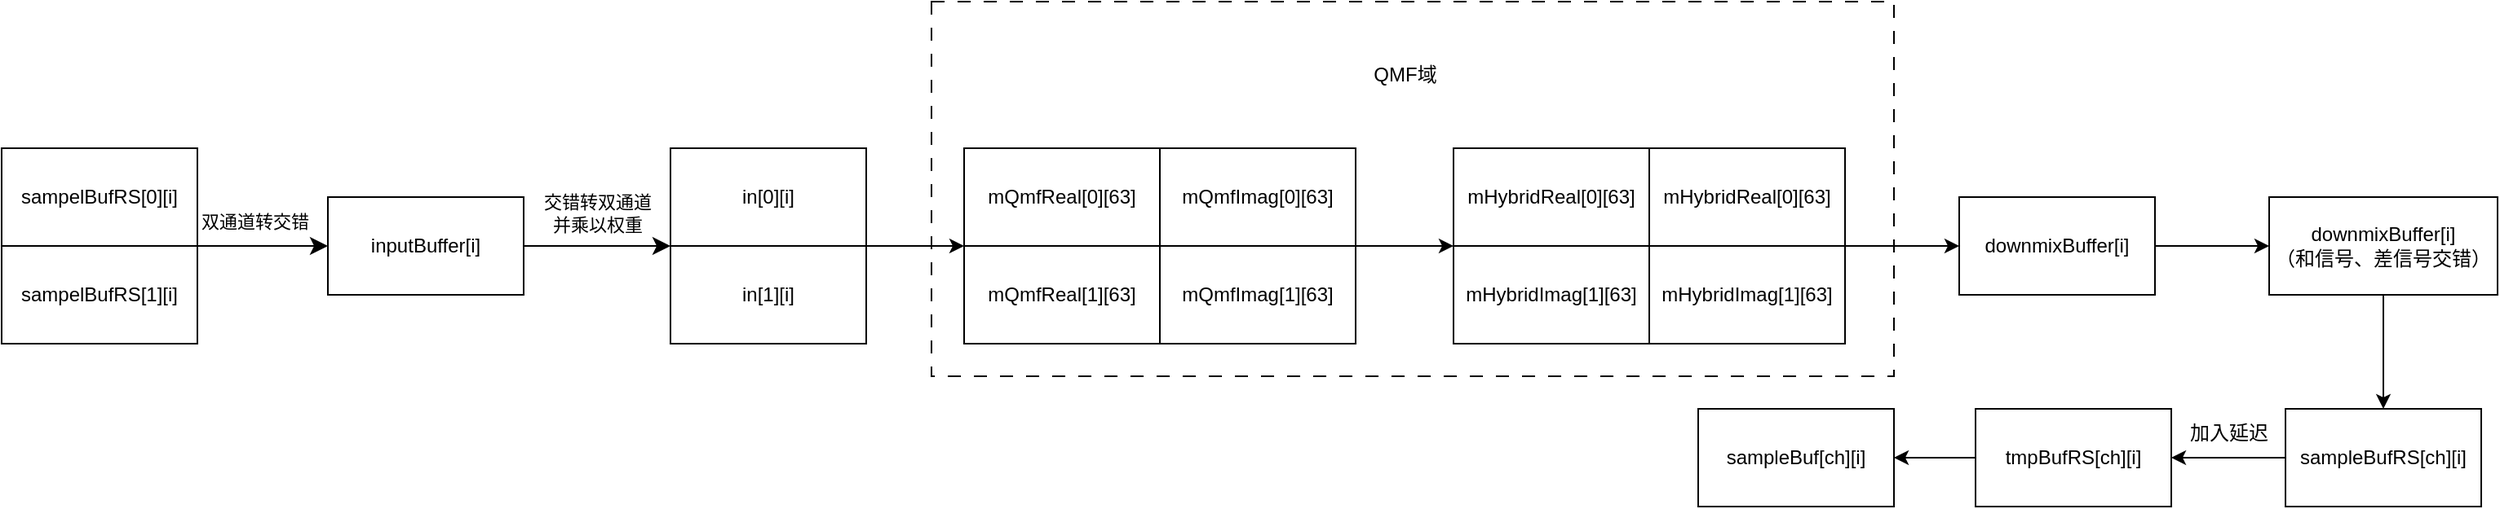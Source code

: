 <mxfile version="28.1.2">
  <diagram name="第 1 页" id="K1KIOk-ZP-RjoFFrQjsr">
    <mxGraphModel dx="280" dy="430" grid="1" gridSize="10" guides="1" tooltips="1" connect="1" arrows="1" fold="1" page="1" pageScale="1" pageWidth="827" pageHeight="1169" math="0" shadow="0">
      <root>
        <mxCell id="0" />
        <mxCell id="1" parent="0" />
        <mxCell id="wSEqYTjdID5-Re9Kdq6l-1" value="" style="group" parent="1" vertex="1" connectable="0">
          <mxGeometry x="70" y="380" width="120" height="120" as="geometry" />
        </mxCell>
        <mxCell id="z9oihBKZV0Or-_NPVQRZ-1" value="sampelBufRS[0][i]" style="rounded=0;whiteSpace=wrap;html=1;" parent="wSEqYTjdID5-Re9Kdq6l-1" vertex="1">
          <mxGeometry width="120" height="60" as="geometry" />
        </mxCell>
        <mxCell id="z9oihBKZV0Or-_NPVQRZ-2" value="sampelBufRS[1][i]" style="rounded=0;whiteSpace=wrap;html=1;" parent="wSEqYTjdID5-Re9Kdq6l-1" vertex="1">
          <mxGeometry y="60" width="120" height="60" as="geometry" />
        </mxCell>
        <mxCell id="wSEqYTjdID5-Re9Kdq6l-5" value="" style="edgeStyle=none;curved=1;rounded=0;orthogonalLoop=1;jettySize=auto;html=1;fontSize=12;startSize=8;endSize=8;entryX=0;entryY=0;entryDx=0;entryDy=0;" parent="1" source="wSEqYTjdID5-Re9Kdq6l-2" target="wSEqYTjdID5-Re9Kdq6l-10" edge="1">
          <mxGeometry relative="1" as="geometry">
            <mxPoint x="470" y="440" as="targetPoint" />
          </mxGeometry>
        </mxCell>
        <mxCell id="wSEqYTjdID5-Re9Kdq6l-2" value="inputBuffer[i]" style="whiteSpace=wrap;html=1;rounded=0;" parent="1" vertex="1">
          <mxGeometry x="270" y="410" width="120" height="60" as="geometry" />
        </mxCell>
        <mxCell id="wSEqYTjdID5-Re9Kdq6l-3" value="" style="edgeStyle=none;curved=1;rounded=0;orthogonalLoop=1;jettySize=auto;html=1;fontSize=12;startSize=8;endSize=8;exitX=1;exitY=1;exitDx=0;exitDy=0;" parent="1" source="z9oihBKZV0Or-_NPVQRZ-1" target="wSEqYTjdID5-Re9Kdq6l-2" edge="1">
          <mxGeometry relative="1" as="geometry" />
        </mxCell>
        <mxCell id="wSEqYTjdID5-Re9Kdq6l-6" value="双通道转交错" style="text;html=1;align=center;verticalAlign=middle;resizable=0;points=[];autosize=1;strokeColor=none;fillColor=none;fontSize=11;" parent="1" vertex="1">
          <mxGeometry x="180" y="410" width="90" height="30" as="geometry" />
        </mxCell>
        <mxCell id="wSEqYTjdID5-Re9Kdq6l-8" value="" style="group" parent="1" vertex="1" connectable="0">
          <mxGeometry x="480" y="380" width="120" height="120" as="geometry" />
        </mxCell>
        <mxCell id="wSEqYTjdID5-Re9Kdq6l-9" value="in[0][i]" style="rounded=0;whiteSpace=wrap;html=1;" parent="wSEqYTjdID5-Re9Kdq6l-8" vertex="1">
          <mxGeometry width="120" height="60" as="geometry" />
        </mxCell>
        <mxCell id="wSEqYTjdID5-Re9Kdq6l-10" value="in[1][i]" style="rounded=0;whiteSpace=wrap;html=1;" parent="wSEqYTjdID5-Re9Kdq6l-8" vertex="1">
          <mxGeometry y="60" width="120" height="60" as="geometry" />
        </mxCell>
        <mxCell id="wSEqYTjdID5-Re9Kdq6l-11" value="交错转双通道&lt;div&gt;并乘以权重&lt;/div&gt;" style="text;html=1;align=center;verticalAlign=middle;resizable=0;points=[];autosize=1;strokeColor=none;fillColor=none;fontSize=11;" parent="1" vertex="1">
          <mxGeometry x="390" y="400" width="90" height="40" as="geometry" />
        </mxCell>
        <mxCell id="_vC0-f2fYUa1paOYDeHV-7" value="" style="group" vertex="1" connectable="0" parent="1">
          <mxGeometry x="660" y="380" width="240" height="120" as="geometry" />
        </mxCell>
        <mxCell id="_vC0-f2fYUa1paOYDeHV-2" value="mQmfReal[0][63]" style="rounded=0;whiteSpace=wrap;html=1;container=0;" vertex="1" parent="_vC0-f2fYUa1paOYDeHV-7">
          <mxGeometry width="120" height="60" as="geometry" />
        </mxCell>
        <mxCell id="_vC0-f2fYUa1paOYDeHV-3" value="mQmfReal[1][63]" style="rounded=0;whiteSpace=wrap;html=1;container=0;" vertex="1" parent="_vC0-f2fYUa1paOYDeHV-7">
          <mxGeometry y="60" width="120" height="60" as="geometry" />
        </mxCell>
        <mxCell id="_vC0-f2fYUa1paOYDeHV-5" value="mQmfImag[0][63]" style="rounded=0;whiteSpace=wrap;html=1;container=0;" vertex="1" parent="_vC0-f2fYUa1paOYDeHV-7">
          <mxGeometry x="120" width="120" height="60" as="geometry" />
        </mxCell>
        <mxCell id="_vC0-f2fYUa1paOYDeHV-6" value="mQmfImag[1][63]" style="rounded=0;whiteSpace=wrap;html=1;container=0;" vertex="1" parent="_vC0-f2fYUa1paOYDeHV-7">
          <mxGeometry x="120" y="60" width="120" height="60" as="geometry" />
        </mxCell>
        <mxCell id="_vC0-f2fYUa1paOYDeHV-9" value="" style="edgeStyle=orthogonalEdgeStyle;rounded=0;orthogonalLoop=1;jettySize=auto;html=1;" edge="1" parent="1" source="wSEqYTjdID5-Re9Kdq6l-9" target="_vC0-f2fYUa1paOYDeHV-3">
          <mxGeometry relative="1" as="geometry">
            <Array as="points">
              <mxPoint x="620" y="440" />
              <mxPoint x="620" y="440" />
            </Array>
          </mxGeometry>
        </mxCell>
        <mxCell id="_vC0-f2fYUa1paOYDeHV-10" value="" style="group" vertex="1" connectable="0" parent="1">
          <mxGeometry x="960" y="380" width="240" height="120" as="geometry" />
        </mxCell>
        <mxCell id="_vC0-f2fYUa1paOYDeHV-11" value="mHybridReal[0][63]" style="rounded=0;whiteSpace=wrap;html=1;container=0;" vertex="1" parent="_vC0-f2fYUa1paOYDeHV-10">
          <mxGeometry width="120" height="60" as="geometry" />
        </mxCell>
        <mxCell id="_vC0-f2fYUa1paOYDeHV-12" value="mHybridImag[1][63]" style="rounded=0;whiteSpace=wrap;html=1;container=0;" vertex="1" parent="_vC0-f2fYUa1paOYDeHV-10">
          <mxGeometry y="60" width="120" height="60" as="geometry" />
        </mxCell>
        <mxCell id="_vC0-f2fYUa1paOYDeHV-13" value="mHybridReal[0][63]" style="rounded=0;whiteSpace=wrap;html=1;container=0;" vertex="1" parent="_vC0-f2fYUa1paOYDeHV-10">
          <mxGeometry x="120" width="120" height="60" as="geometry" />
        </mxCell>
        <mxCell id="_vC0-f2fYUa1paOYDeHV-14" value="mHybridImag[1][63]" style="rounded=0;whiteSpace=wrap;html=1;container=0;" vertex="1" parent="_vC0-f2fYUa1paOYDeHV-10">
          <mxGeometry x="120" y="60" width="120" height="60" as="geometry" />
        </mxCell>
        <mxCell id="_vC0-f2fYUa1paOYDeHV-15" value="" style="edgeStyle=orthogonalEdgeStyle;rounded=0;orthogonalLoop=1;jettySize=auto;html=1;" edge="1" parent="1" source="_vC0-f2fYUa1paOYDeHV-5" target="_vC0-f2fYUa1paOYDeHV-12">
          <mxGeometry relative="1" as="geometry">
            <Array as="points">
              <mxPoint x="920" y="440" />
              <mxPoint x="920" y="440" />
            </Array>
          </mxGeometry>
        </mxCell>
        <mxCell id="_vC0-f2fYUa1paOYDeHV-16" value="QMF域" style="text;html=1;align=center;verticalAlign=middle;resizable=0;points=[];autosize=1;strokeColor=none;fillColor=none;" vertex="1" parent="1">
          <mxGeometry x="900" y="320" width="60" height="30" as="geometry" />
        </mxCell>
        <mxCell id="_vC0-f2fYUa1paOYDeHV-23" value="" style="edgeStyle=orthogonalEdgeStyle;rounded=0;orthogonalLoop=1;jettySize=auto;html=1;" edge="1" parent="1" source="_vC0-f2fYUa1paOYDeHV-17">
          <mxGeometry relative="1" as="geometry">
            <mxPoint x="1460" y="440" as="targetPoint" />
            <Array as="points">
              <mxPoint x="1420" y="440" />
              <mxPoint x="1420" y="440" />
            </Array>
          </mxGeometry>
        </mxCell>
        <mxCell id="_vC0-f2fYUa1paOYDeHV-17" value="downmixBuffer[i]" style="whiteSpace=wrap;html=1;rounded=0;" vertex="1" parent="1">
          <mxGeometry x="1270" y="410" width="120" height="60" as="geometry" />
        </mxCell>
        <mxCell id="_vC0-f2fYUa1paOYDeHV-19" value="" style="whiteSpace=wrap;html=1;fillColor=none;dashed=1;dashPattern=8 8;" vertex="1" parent="1">
          <mxGeometry x="640" y="290" width="590" height="230" as="geometry" />
        </mxCell>
        <mxCell id="_vC0-f2fYUa1paOYDeHV-18" value="" style="edgeStyle=orthogonalEdgeStyle;rounded=0;orthogonalLoop=1;jettySize=auto;html=1;" edge="1" parent="1" source="_vC0-f2fYUa1paOYDeHV-13" target="_vC0-f2fYUa1paOYDeHV-17">
          <mxGeometry relative="1" as="geometry">
            <Array as="points">
              <mxPoint x="1220" y="440" />
              <mxPoint x="1220" y="440" />
            </Array>
          </mxGeometry>
        </mxCell>
        <mxCell id="_vC0-f2fYUa1paOYDeHV-27" value="" style="edgeStyle=orthogonalEdgeStyle;rounded=0;orthogonalLoop=1;jettySize=auto;html=1;" edge="1" parent="1" source="_vC0-f2fYUa1paOYDeHV-24" target="_vC0-f2fYUa1paOYDeHV-26">
          <mxGeometry relative="1" as="geometry" />
        </mxCell>
        <mxCell id="_vC0-f2fYUa1paOYDeHV-24" value="sampleBufRS[ch][i]" style="whiteSpace=wrap;html=1;rounded=0;" vertex="1" parent="1">
          <mxGeometry x="1470" y="540" width="120" height="60" as="geometry" />
        </mxCell>
        <mxCell id="_vC0-f2fYUa1paOYDeHV-25" value="" style="edgeStyle=orthogonalEdgeStyle;rounded=0;orthogonalLoop=1;jettySize=auto;html=1;exitX=0.5;exitY=1;exitDx=0;exitDy=0;" edge="1" parent="1" source="_vC0-f2fYUa1paOYDeHV-29" target="_vC0-f2fYUa1paOYDeHV-24">
          <mxGeometry relative="1" as="geometry">
            <mxPoint x="1530" y="500" as="sourcePoint" />
          </mxGeometry>
        </mxCell>
        <mxCell id="_vC0-f2fYUa1paOYDeHV-31" value="" style="edgeStyle=orthogonalEdgeStyle;rounded=0;orthogonalLoop=1;jettySize=auto;html=1;" edge="1" parent="1" source="_vC0-f2fYUa1paOYDeHV-26" target="_vC0-f2fYUa1paOYDeHV-30">
          <mxGeometry relative="1" as="geometry" />
        </mxCell>
        <mxCell id="_vC0-f2fYUa1paOYDeHV-26" value="tmpBufRS[ch][i]" style="whiteSpace=wrap;html=1;rounded=0;" vertex="1" parent="1">
          <mxGeometry x="1280" y="540" width="120" height="60" as="geometry" />
        </mxCell>
        <mxCell id="_vC0-f2fYUa1paOYDeHV-28" value="加入延迟" style="text;html=1;align=center;verticalAlign=middle;resizable=0;points=[];autosize=1;strokeColor=none;fillColor=none;" vertex="1" parent="1">
          <mxGeometry x="1400" y="540" width="70" height="30" as="geometry" />
        </mxCell>
        <mxCell id="_vC0-f2fYUa1paOYDeHV-29" value="downmixBuffer[i]&lt;div&gt;（和信号、差信号交错）&lt;/div&gt;" style="whiteSpace=wrap;html=1;rounded=0;" vertex="1" parent="1">
          <mxGeometry x="1460" y="410" width="140" height="60" as="geometry" />
        </mxCell>
        <mxCell id="_vC0-f2fYUa1paOYDeHV-30" value="sampleBuf[ch][i]" style="whiteSpace=wrap;html=1;rounded=0;" vertex="1" parent="1">
          <mxGeometry x="1110" y="540" width="120" height="60" as="geometry" />
        </mxCell>
      </root>
    </mxGraphModel>
  </diagram>
</mxfile>
